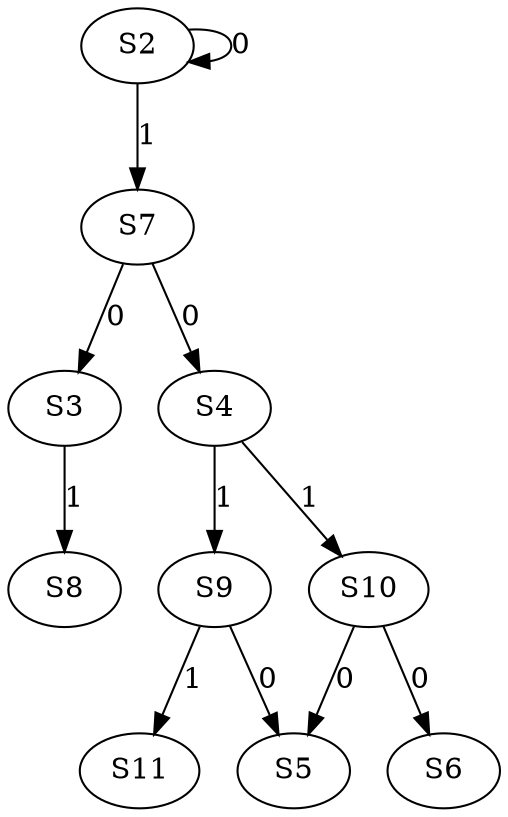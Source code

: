 strict digraph {
	S2 -> S2 [ label = 0 ];
	S7 -> S3 [ label = 0 ];
	S7 -> S4 [ label = 0 ];
	S10 -> S5 [ label = 0 ];
	S10 -> S6 [ label = 0 ];
	S2 -> S7 [ label = 1 ];
	S3 -> S8 [ label = 1 ];
	S4 -> S9 [ label = 1 ];
	S4 -> S10 [ label = 1 ];
	S9 -> S11 [ label = 1 ];
	S9 -> S5 [ label = 0 ];
}